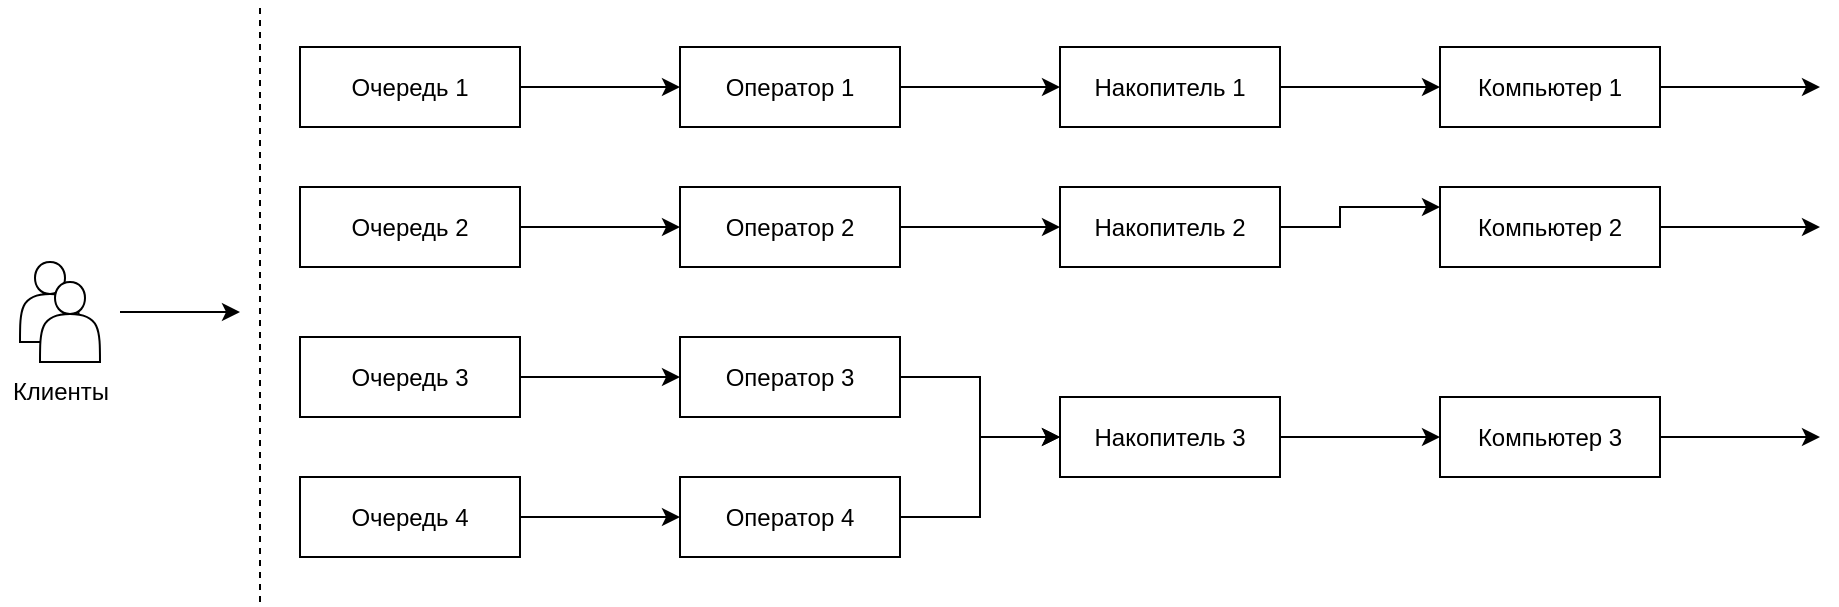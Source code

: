 <mxfile version="15.7.3" type="device" pages="2"><diagram id="roi0-QSfoDxZ3h58tADE" name="common"><mxGraphModel dx="920" dy="634" grid="1" gridSize="10" guides="1" tooltips="1" connect="1" arrows="1" fold="1" page="1" pageScale="1" pageWidth="827" pageHeight="1169" math="0" shadow="0"><root><mxCell id="0"/><mxCell id="1" parent="0"/><mxCell id="AkA1fVF3ASxgs85wlj2x-12" style="edgeStyle=orthogonalEdgeStyle;rounded=0;orthogonalLoop=1;jettySize=auto;html=1;entryX=0;entryY=0.5;entryDx=0;entryDy=0;" parent="1" source="AkA1fVF3ASxgs85wlj2x-4" target="AkA1fVF3ASxgs85wlj2x-8" edge="1"><mxGeometry relative="1" as="geometry"/></mxCell><mxCell id="AkA1fVF3ASxgs85wlj2x-4" value="Оператор 3" style="rounded=0;whiteSpace=wrap;html=1;" parent="1" vertex="1"><mxGeometry x="350" y="187.5" width="110" height="40" as="geometry"/></mxCell><mxCell id="AkA1fVF3ASxgs85wlj2x-13" style="edgeStyle=orthogonalEdgeStyle;rounded=0;orthogonalLoop=1;jettySize=auto;html=1;" parent="1" source="AkA1fVF3ASxgs85wlj2x-5" edge="1"><mxGeometry relative="1" as="geometry"><mxPoint x="540" y="237.5" as="targetPoint"/><Array as="points"><mxPoint x="500" y="277.5"/><mxPoint x="500" y="237.5"/></Array></mxGeometry></mxCell><mxCell id="AkA1fVF3ASxgs85wlj2x-5" value="Оператор 4" style="rounded=0;whiteSpace=wrap;html=1;" parent="1" vertex="1"><mxGeometry x="350" y="257.5" width="110" height="40" as="geometry"/></mxCell><mxCell id="AkA1fVF3ASxgs85wlj2x-14" style="edgeStyle=orthogonalEdgeStyle;rounded=0;orthogonalLoop=1;jettySize=auto;html=1;entryX=0;entryY=0.5;entryDx=0;entryDy=0;" parent="1" source="AkA1fVF3ASxgs85wlj2x-6" target="AkA1fVF3ASxgs85wlj2x-9" edge="1"><mxGeometry relative="1" as="geometry"/></mxCell><mxCell id="AkA1fVF3ASxgs85wlj2x-6" value="Оператор 1" style="rounded=0;whiteSpace=wrap;html=1;" parent="1" vertex="1"><mxGeometry x="350" y="42.5" width="110" height="40" as="geometry"/></mxCell><mxCell id="AkA1fVF3ASxgs85wlj2x-7" value="" style="endArrow=none;dashed=1;html=1;rounded=0;" parent="1" edge="1"><mxGeometry width="50" height="50" relative="1" as="geometry"><mxPoint x="140" y="320" as="sourcePoint"/><mxPoint x="140" y="20" as="targetPoint"/></mxGeometry></mxCell><mxCell id="AkA1fVF3ASxgs85wlj2x-16" style="edgeStyle=orthogonalEdgeStyle;rounded=0;orthogonalLoop=1;jettySize=auto;html=1;entryX=0;entryY=0.5;entryDx=0;entryDy=0;" parent="1" source="AkA1fVF3ASxgs85wlj2x-8" target="AkA1fVF3ASxgs85wlj2x-10" edge="1"><mxGeometry relative="1" as="geometry"/></mxCell><mxCell id="AkA1fVF3ASxgs85wlj2x-8" value="Накопитель 3" style="rounded=0;whiteSpace=wrap;html=1;" parent="1" vertex="1"><mxGeometry x="540" y="217.5" width="110" height="40" as="geometry"/></mxCell><mxCell id="AkA1fVF3ASxgs85wlj2x-15" style="edgeStyle=orthogonalEdgeStyle;rounded=0;orthogonalLoop=1;jettySize=auto;html=1;entryX=0;entryY=0.5;entryDx=0;entryDy=0;" parent="1" source="AkA1fVF3ASxgs85wlj2x-9" target="AkA1fVF3ASxgs85wlj2x-11" edge="1"><mxGeometry relative="1" as="geometry"/></mxCell><mxCell id="AkA1fVF3ASxgs85wlj2x-9" value="Накопитель 1" style="rounded=0;whiteSpace=wrap;html=1;" parent="1" vertex="1"><mxGeometry x="540" y="42.5" width="110" height="40" as="geometry"/></mxCell><mxCell id="AkA1fVF3ASxgs85wlj2x-10" value="Компьютер 3" style="rounded=0;whiteSpace=wrap;html=1;" parent="1" vertex="1"><mxGeometry x="730" y="217.5" width="110" height="40" as="geometry"/></mxCell><mxCell id="AkA1fVF3ASxgs85wlj2x-11" value="Компьютер 1" style="rounded=0;whiteSpace=wrap;html=1;" parent="1" vertex="1"><mxGeometry x="730" y="42.5" width="110" height="40" as="geometry"/></mxCell><mxCell id="AkA1fVF3ASxgs85wlj2x-17" value="" style="endArrow=classic;html=1;rounded=0;exitX=1;exitY=0.5;exitDx=0;exitDy=0;" parent="1" source="AkA1fVF3ASxgs85wlj2x-11" edge="1"><mxGeometry width="50" height="50" relative="1" as="geometry"><mxPoint x="550" y="122.5" as="sourcePoint"/><mxPoint x="920" y="62.5" as="targetPoint"/></mxGeometry></mxCell><mxCell id="AkA1fVF3ASxgs85wlj2x-18" value="" style="endArrow=classic;html=1;rounded=0;exitX=1;exitY=0.5;exitDx=0;exitDy=0;" parent="1" source="AkA1fVF3ASxgs85wlj2x-10" edge="1"><mxGeometry width="50" height="50" relative="1" as="geometry"><mxPoint x="850" y="357.5" as="sourcePoint"/><mxPoint x="920" y="237.5" as="targetPoint"/></mxGeometry></mxCell><mxCell id="AkA1fVF3ASxgs85wlj2x-19" value="" style="endArrow=classic;html=1;rounded=0;" parent="1" edge="1"><mxGeometry width="50" height="50" relative="1" as="geometry"><mxPoint x="70" y="175" as="sourcePoint"/><mxPoint x="130" y="175" as="targetPoint"/></mxGeometry></mxCell><mxCell id="w3axPa4c6RdmOMYznFjD-1" value="" style="shape=actor;whiteSpace=wrap;html=1;" parent="1" vertex="1"><mxGeometry x="20" y="150" width="30" height="40" as="geometry"/></mxCell><mxCell id="w3axPa4c6RdmOMYznFjD-2" value="" style="shape=actor;whiteSpace=wrap;html=1;" parent="1" vertex="1"><mxGeometry x="30" y="160" width="30" height="40" as="geometry"/></mxCell><mxCell id="w3axPa4c6RdmOMYznFjD-3" value="Клиенты" style="text;html=1;align=center;verticalAlign=middle;resizable=0;points=[];autosize=1;strokeColor=none;fillColor=none;" parent="1" vertex="1"><mxGeometry x="10" y="205" width="60" height="20" as="geometry"/></mxCell><mxCell id="Y32yXW5F8r2QA7eOH8Gm-1" style="edgeStyle=orthogonalEdgeStyle;rounded=0;orthogonalLoop=1;jettySize=auto;html=1;entryX=0;entryY=0.5;entryDx=0;entryDy=0;" parent="1" source="Y32yXW5F8r2QA7eOH8Gm-2" target="Y32yXW5F8r2QA7eOH8Gm-4" edge="1"><mxGeometry relative="1" as="geometry"/></mxCell><mxCell id="Y32yXW5F8r2QA7eOH8Gm-2" value="Оператор 2" style="rounded=0;whiteSpace=wrap;html=1;" parent="1" vertex="1"><mxGeometry x="350" y="112.5" width="110" height="40" as="geometry"/></mxCell><mxCell id="Y32yXW5F8r2QA7eOH8Gm-3" style="edgeStyle=orthogonalEdgeStyle;rounded=0;orthogonalLoop=1;jettySize=auto;html=1;entryX=0;entryY=0.25;entryDx=0;entryDy=0;" parent="1" source="Y32yXW5F8r2QA7eOH8Gm-4" target="Y32yXW5F8r2QA7eOH8Gm-5" edge="1"><mxGeometry relative="1" as="geometry"><Array as="points"><mxPoint x="680" y="132"/><mxPoint x="680" y="122"/></Array></mxGeometry></mxCell><mxCell id="Y32yXW5F8r2QA7eOH8Gm-4" value="Накопитель 2" style="rounded=0;whiteSpace=wrap;html=1;" parent="1" vertex="1"><mxGeometry x="540" y="112.5" width="110" height="40" as="geometry"/></mxCell><mxCell id="Y32yXW5F8r2QA7eOH8Gm-5" value="Компьютер 2" style="rounded=0;whiteSpace=wrap;html=1;" parent="1" vertex="1"><mxGeometry x="730" y="112.5" width="110" height="40" as="geometry"/></mxCell><mxCell id="Y32yXW5F8r2QA7eOH8Gm-6" value="" style="endArrow=classic;html=1;rounded=0;exitX=1;exitY=0.5;exitDx=0;exitDy=0;" parent="1" source="Y32yXW5F8r2QA7eOH8Gm-5" edge="1"><mxGeometry width="50" height="50" relative="1" as="geometry"><mxPoint x="550" y="192.5" as="sourcePoint"/><mxPoint x="920" y="132.5" as="targetPoint"/></mxGeometry></mxCell><mxCell id="Y32yXW5F8r2QA7eOH8Gm-7" style="edgeStyle=orthogonalEdgeStyle;rounded=0;orthogonalLoop=1;jettySize=auto;html=1;entryX=0;entryY=0.5;entryDx=0;entryDy=0;" parent="1" source="Y32yXW5F8r2QA7eOH8Gm-8" edge="1"><mxGeometry relative="1" as="geometry"><mxPoint x="350" y="207.5" as="targetPoint"/></mxGeometry></mxCell><mxCell id="Y32yXW5F8r2QA7eOH8Gm-8" value="Очередь 3" style="rounded=0;whiteSpace=wrap;html=1;" parent="1" vertex="1"><mxGeometry x="160" y="187.5" width="110" height="40" as="geometry"/></mxCell><mxCell id="Y32yXW5F8r2QA7eOH8Gm-10" style="edgeStyle=orthogonalEdgeStyle;rounded=0;orthogonalLoop=1;jettySize=auto;html=1;entryX=0;entryY=0.5;entryDx=0;entryDy=0;" parent="1" source="Y32yXW5F8r2QA7eOH8Gm-11" edge="1"><mxGeometry relative="1" as="geometry"><mxPoint x="350" y="277.5" as="targetPoint"/></mxGeometry></mxCell><mxCell id="Y32yXW5F8r2QA7eOH8Gm-11" value="Очередь 4" style="rounded=0;whiteSpace=wrap;html=1;" parent="1" vertex="1"><mxGeometry x="160" y="257.5" width="110" height="40" as="geometry"/></mxCell><mxCell id="Y32yXW5F8r2QA7eOH8Gm-12" style="edgeStyle=orthogonalEdgeStyle;rounded=0;orthogonalLoop=1;jettySize=auto;html=1;entryX=0;entryY=0.5;entryDx=0;entryDy=0;" parent="1" source="Y32yXW5F8r2QA7eOH8Gm-13" edge="1"><mxGeometry relative="1" as="geometry"><mxPoint x="350" y="62.5" as="targetPoint"/></mxGeometry></mxCell><mxCell id="Y32yXW5F8r2QA7eOH8Gm-13" value="Очередь 1" style="rounded=0;whiteSpace=wrap;html=1;" parent="1" vertex="1"><mxGeometry x="160" y="42.5" width="110" height="40" as="geometry"/></mxCell><mxCell id="Y32yXW5F8r2QA7eOH8Gm-14" style="edgeStyle=orthogonalEdgeStyle;rounded=0;orthogonalLoop=1;jettySize=auto;html=1;entryX=0;entryY=0.5;entryDx=0;entryDy=0;" parent="1" source="Y32yXW5F8r2QA7eOH8Gm-15" edge="1"><mxGeometry relative="1" as="geometry"><mxPoint x="350" y="132.5" as="targetPoint"/></mxGeometry></mxCell><mxCell id="Y32yXW5F8r2QA7eOH8Gm-15" value="Очередь 2" style="rounded=0;whiteSpace=wrap;html=1;" parent="1" vertex="1"><mxGeometry x="160" y="112.5" width="110" height="40" as="geometry"/></mxCell></root></mxGraphModel></diagram><diagram id="iSHLHeB7jbA-DYLsTHOE" name="smo"><mxGraphModel dx="1303" dy="898" grid="1" gridSize="10" guides="1" tooltips="1" connect="1" arrows="1" fold="1" page="1" pageScale="1" pageWidth="827" pageHeight="1169" math="0" shadow="0"><root><mxCell id="0"/><mxCell id="1" parent="0"/><mxCell id="mZBq5qUPbQpuCmpfxpBB-9" style="edgeStyle=orthogonalEdgeStyle;rounded=0;orthogonalLoop=1;jettySize=auto;html=1;fontSize=18;entryX=0;entryY=0.5;entryDx=0;entryDy=0;" parent="1" source="mZBq5qUPbQpuCmpfxpBB-1" target="_uYJf0MnCbvCtN9-NRFT-10" edge="1"><mxGeometry relative="1" as="geometry"><mxPoint x="280" y="185" as="targetPoint"/><Array as="points"><mxPoint x="120" y="240"/><mxPoint x="120" y="190"/></Array></mxGeometry></mxCell><mxCell id="mZBq5qUPbQpuCmpfxpBB-13" style="edgeStyle=orthogonalEdgeStyle;rounded=0;orthogonalLoop=1;jettySize=auto;html=1;fontSize=18;entryX=0;entryY=0.5;entryDx=0;entryDy=0;exitX=1;exitY=0.5;exitDx=0;exitDy=0;" parent="1" source="mZBq5qUPbQpuCmpfxpBB-1" target="_uYJf0MnCbvCtN9-NRFT-1" edge="1"><mxGeometry relative="1" as="geometry"><mxPoint x="280" y="285" as="targetPoint"/><Array as="points"><mxPoint x="120" y="240"/><mxPoint x="120" y="285"/></Array></mxGeometry></mxCell><mxCell id="mZBq5qUPbQpuCmpfxpBB-1" value="" style="triangle;whiteSpace=wrap;html=1;" parent="1" vertex="1"><mxGeometry x="40" y="215" width="37.5" height="50" as="geometry"/></mxCell><mxCell id="_uYJf0MnCbvCtN9-NRFT-28" style="edgeStyle=orthogonalEdgeStyle;rounded=0;orthogonalLoop=1;jettySize=auto;html=1;entryX=0;entryY=0.5;entryDx=0;entryDy=0;exitX=1;exitY=0.5;exitDx=0;exitDy=0;" parent="1" source="mZBq5qUPbQpuCmpfxpBB-1" target="_uYJf0MnCbvCtN9-NRFT-19" edge="1"><mxGeometry relative="1" as="geometry"><mxPoint x="80" y="185" as="sourcePoint"/><Array as="points"><mxPoint x="120" y="240"/><mxPoint x="120" y="90"/></Array></mxGeometry></mxCell><mxCell id="_uYJf0MnCbvCtN9-NRFT-51" style="edgeStyle=orthogonalEdgeStyle;rounded=0;orthogonalLoop=1;jettySize=auto;html=1;entryX=0;entryY=0.5;entryDx=0;entryDy=0;exitX=1;exitY=0.5;exitDx=0;exitDy=0;" parent="1" source="mZBq5qUPbQpuCmpfxpBB-1" target="_uYJf0MnCbvCtN9-NRFT-42" edge="1"><mxGeometry relative="1" as="geometry"><mxPoint x="80" y="185" as="sourcePoint"/><Array as="points"><mxPoint x="120" y="240"/><mxPoint x="120" y="385"/></Array></mxGeometry></mxCell><mxCell id="mZBq5qUPbQpuCmpfxpBB-2" value="&lt;font style=&quot;font-size: 18px;&quot;&gt;Г&lt;/font&gt;" style="text;html=1;align=center;verticalAlign=middle;resizable=0;points=[];autosize=1;strokeColor=none;fillColor=none;" parent="1" vertex="1"><mxGeometry x="40" y="220" width="30" height="40" as="geometry"/></mxCell><mxCell id="mZBq5qUPbQpuCmpfxpBB-7" value="К1" style="ellipse;whiteSpace=wrap;html=1;aspect=fixed;fontSize=18;" parent="1" vertex="1"><mxGeometry x="400" y="65" width="50" height="50" as="geometry"/></mxCell><mxCell id="mZBq5qUPbQpuCmpfxpBB-8" value="К2" style="ellipse;whiteSpace=wrap;html=1;aspect=fixed;fontSize=18;" parent="1" vertex="1"><mxGeometry x="400" y="165" width="50" height="50" as="geometry"/></mxCell><mxCell id="mZBq5qUPbQpuCmpfxpBB-42" style="edgeStyle=orthogonalEdgeStyle;rounded=0;orthogonalLoop=1;jettySize=auto;html=1;entryX=0;entryY=0.5;entryDx=0;entryDy=0;fontSize=18;" parent="1" target="mZBq5qUPbQpuCmpfxpBB-31" edge="1"><mxGeometry relative="1" as="geometry"><mxPoint x="450" y="90" as="sourcePoint"/></mxGeometry></mxCell><mxCell id="mZBq5qUPbQpuCmpfxpBB-14" value="К3" style="ellipse;whiteSpace=wrap;html=1;aspect=fixed;fontSize=18;" parent="1" vertex="1"><mxGeometry x="400" y="260" width="50" height="50" as="geometry"/></mxCell><mxCell id="mZBq5qUPbQpuCmpfxpBB-31" value="" style="whiteSpace=wrap;html=1;aspect=fixed;fontSize=18;" parent="1" vertex="1"><mxGeometry x="560" y="75" width="30" height="30" as="geometry"/></mxCell><mxCell id="mZBq5qUPbQpuCmpfxpBB-32" value="" style="whiteSpace=wrap;html=1;aspect=fixed;fontSize=18;" parent="1" vertex="1"><mxGeometry x="590" y="75" width="30" height="30" as="geometry"/></mxCell><mxCell id="mZBq5qUPbQpuCmpfxpBB-33" value="" style="whiteSpace=wrap;html=1;aspect=fixed;fontSize=18;" parent="1" vertex="1"><mxGeometry x="620" y="75" width="30" height="30" as="geometry"/></mxCell><mxCell id="mZBq5qUPbQpuCmpfxpBB-34" value="" style="whiteSpace=wrap;html=1;aspect=fixed;fontSize=18;" parent="1" vertex="1"><mxGeometry x="650" y="75" width="30" height="30" as="geometry"/></mxCell><mxCell id="mZBq5qUPbQpuCmpfxpBB-35" style="edgeStyle=orthogonalEdgeStyle;rounded=0;orthogonalLoop=1;jettySize=auto;html=1;entryX=0;entryY=0.5;entryDx=0;entryDy=0;fontSize=18;" parent="1" source="mZBq5qUPbQpuCmpfxpBB-36" target="mZBq5qUPbQpuCmpfxpBB-40" edge="1"><mxGeometry relative="1" as="geometry"/></mxCell><mxCell id="mZBq5qUPbQpuCmpfxpBB-36" value="" style="whiteSpace=wrap;html=1;aspect=fixed;fontSize=18;" parent="1" vertex="1"><mxGeometry x="680" y="75" width="30" height="30" as="geometry"/></mxCell><mxCell id="mZBq5qUPbQpuCmpfxpBB-37" value="" style="endArrow=none;html=1;rounded=0;fontSize=18;entryX=0;entryY=1;entryDx=0;entryDy=0;" parent="1" target="mZBq5qUPbQpuCmpfxpBB-31" edge="1"><mxGeometry width="50" height="50" relative="1" as="geometry"><mxPoint x="530" y="105" as="sourcePoint"/><mxPoint x="550" y="75" as="targetPoint"/></mxGeometry></mxCell><mxCell id="mZBq5qUPbQpuCmpfxpBB-38" value="" style="endArrow=none;html=1;rounded=0;fontSize=18;entryX=0;entryY=0;entryDx=0;entryDy=0;" parent="1" target="mZBq5qUPbQpuCmpfxpBB-31" edge="1"><mxGeometry width="50" height="50" relative="1" as="geometry"><mxPoint x="530" y="75" as="sourcePoint"/><mxPoint x="550" y="75" as="targetPoint"/></mxGeometry></mxCell><mxCell id="mZBq5qUPbQpuCmpfxpBB-39" value="H5" style="text;html=1;align=center;verticalAlign=middle;resizable=0;points=[];autosize=1;strokeColor=none;fillColor=none;fontSize=18;" parent="1" vertex="1"><mxGeometry x="605" y="40" width="40" height="30" as="geometry"/></mxCell><mxCell id="mZBq5qUPbQpuCmpfxpBB-40" value="К5" style="ellipse;whiteSpace=wrap;html=1;aspect=fixed;fontSize=18;" parent="1" vertex="1"><mxGeometry x="790" y="65" width="50" height="50" as="geometry"/></mxCell><mxCell id="mZBq5qUPbQpuCmpfxpBB-41" value="" style="endArrow=classic;html=1;rounded=0;fontSize=18;exitX=1;exitY=0.5;exitDx=0;exitDy=0;" parent="1" source="mZBq5qUPbQpuCmpfxpBB-40" edge="1"><mxGeometry width="50" height="50" relative="1" as="geometry"><mxPoint x="640" y="85" as="sourcePoint"/><mxPoint x="920" y="90" as="targetPoint"/></mxGeometry></mxCell><mxCell id="_uYJf0MnCbvCtN9-NRFT-1" value="" style="whiteSpace=wrap;html=1;aspect=fixed;fontSize=18;" parent="1" vertex="1"><mxGeometry x="170" y="270" width="30" height="30" as="geometry"/></mxCell><mxCell id="_uYJf0MnCbvCtN9-NRFT-2" value="" style="whiteSpace=wrap;html=1;aspect=fixed;fontSize=18;" parent="1" vertex="1"><mxGeometry x="200" y="270" width="30" height="30" as="geometry"/></mxCell><mxCell id="_uYJf0MnCbvCtN9-NRFT-3" value="" style="whiteSpace=wrap;html=1;aspect=fixed;fontSize=18;" parent="1" vertex="1"><mxGeometry x="230" y="270" width="30" height="30" as="geometry"/></mxCell><mxCell id="_uYJf0MnCbvCtN9-NRFT-4" value="" style="whiteSpace=wrap;html=1;aspect=fixed;fontSize=18;" parent="1" vertex="1"><mxGeometry x="260" y="270" width="30" height="30" as="geometry"/></mxCell><mxCell id="_uYJf0MnCbvCtN9-NRFT-5" style="edgeStyle=orthogonalEdgeStyle;rounded=0;orthogonalLoop=1;jettySize=auto;html=1;entryX=0;entryY=0.5;entryDx=0;entryDy=0;fontSize=18;" parent="1" source="_uYJf0MnCbvCtN9-NRFT-6" edge="1"><mxGeometry relative="1" as="geometry"><mxPoint x="400" y="285" as="targetPoint"/></mxGeometry></mxCell><mxCell id="_uYJf0MnCbvCtN9-NRFT-6" value="" style="whiteSpace=wrap;html=1;aspect=fixed;fontSize=18;" parent="1" vertex="1"><mxGeometry x="290" y="270" width="30" height="30" as="geometry"/></mxCell><mxCell id="_uYJf0MnCbvCtN9-NRFT-7" value="" style="endArrow=none;html=1;rounded=0;fontSize=18;entryX=0;entryY=1;entryDx=0;entryDy=0;" parent="1" target="_uYJf0MnCbvCtN9-NRFT-1" edge="1"><mxGeometry width="50" height="50" relative="1" as="geometry"><mxPoint x="140" y="300" as="sourcePoint"/><mxPoint x="160" y="270" as="targetPoint"/></mxGeometry></mxCell><mxCell id="_uYJf0MnCbvCtN9-NRFT-8" value="" style="endArrow=none;html=1;rounded=0;fontSize=18;entryX=0;entryY=0;entryDx=0;entryDy=0;" parent="1" target="_uYJf0MnCbvCtN9-NRFT-1" edge="1"><mxGeometry width="50" height="50" relative="1" as="geometry"><mxPoint x="140" y="270" as="sourcePoint"/><mxPoint x="160" y="270" as="targetPoint"/></mxGeometry></mxCell><mxCell id="_uYJf0MnCbvCtN9-NRFT-9" value="H3" style="text;html=1;align=center;verticalAlign=middle;resizable=0;points=[];autosize=1;strokeColor=none;fillColor=none;fontSize=18;" parent="1" vertex="1"><mxGeometry x="215" y="235" width="40" height="30" as="geometry"/></mxCell><mxCell id="_uYJf0MnCbvCtN9-NRFT-10" value="" style="whiteSpace=wrap;html=1;aspect=fixed;fontSize=18;" parent="1" vertex="1"><mxGeometry x="170" y="175" width="30" height="30" as="geometry"/></mxCell><mxCell id="_uYJf0MnCbvCtN9-NRFT-11" value="" style="whiteSpace=wrap;html=1;aspect=fixed;fontSize=18;" parent="1" vertex="1"><mxGeometry x="200" y="175" width="30" height="30" as="geometry"/></mxCell><mxCell id="_uYJf0MnCbvCtN9-NRFT-12" value="" style="whiteSpace=wrap;html=1;aspect=fixed;fontSize=18;" parent="1" vertex="1"><mxGeometry x="230" y="175" width="30" height="30" as="geometry"/></mxCell><mxCell id="_uYJf0MnCbvCtN9-NRFT-13" value="" style="whiteSpace=wrap;html=1;aspect=fixed;fontSize=18;" parent="1" vertex="1"><mxGeometry x="260" y="175" width="30" height="30" as="geometry"/></mxCell><mxCell id="_uYJf0MnCbvCtN9-NRFT-14" style="edgeStyle=orthogonalEdgeStyle;rounded=0;orthogonalLoop=1;jettySize=auto;html=1;entryX=0;entryY=0.5;entryDx=0;entryDy=0;fontSize=18;" parent="1" source="_uYJf0MnCbvCtN9-NRFT-15" edge="1"><mxGeometry relative="1" as="geometry"><mxPoint x="400" y="190" as="targetPoint"/></mxGeometry></mxCell><mxCell id="_uYJf0MnCbvCtN9-NRFT-15" value="" style="whiteSpace=wrap;html=1;aspect=fixed;fontSize=18;" parent="1" vertex="1"><mxGeometry x="290" y="175" width="30" height="30" as="geometry"/></mxCell><mxCell id="_uYJf0MnCbvCtN9-NRFT-16" value="" style="endArrow=none;html=1;rounded=0;fontSize=18;entryX=0;entryY=1;entryDx=0;entryDy=0;" parent="1" target="_uYJf0MnCbvCtN9-NRFT-10" edge="1"><mxGeometry width="50" height="50" relative="1" as="geometry"><mxPoint x="140" y="205" as="sourcePoint"/><mxPoint x="160" y="175" as="targetPoint"/></mxGeometry></mxCell><mxCell id="_uYJf0MnCbvCtN9-NRFT-17" value="" style="endArrow=none;html=1;rounded=0;fontSize=18;entryX=0;entryY=0;entryDx=0;entryDy=0;" parent="1" target="_uYJf0MnCbvCtN9-NRFT-10" edge="1"><mxGeometry width="50" height="50" relative="1" as="geometry"><mxPoint x="140" y="175" as="sourcePoint"/><mxPoint x="160" y="175" as="targetPoint"/></mxGeometry></mxCell><mxCell id="_uYJf0MnCbvCtN9-NRFT-18" value="H2" style="text;html=1;align=center;verticalAlign=middle;resizable=0;points=[];autosize=1;strokeColor=none;fillColor=none;fontSize=18;" parent="1" vertex="1"><mxGeometry x="210" y="135" width="50" height="40" as="geometry"/></mxCell><mxCell id="_uYJf0MnCbvCtN9-NRFT-19" value="" style="whiteSpace=wrap;html=1;aspect=fixed;fontSize=18;" parent="1" vertex="1"><mxGeometry x="170" y="75" width="30" height="30" as="geometry"/></mxCell><mxCell id="_uYJf0MnCbvCtN9-NRFT-20" value="" style="whiteSpace=wrap;html=1;aspect=fixed;fontSize=18;" parent="1" vertex="1"><mxGeometry x="200" y="75" width="30" height="30" as="geometry"/></mxCell><mxCell id="_uYJf0MnCbvCtN9-NRFT-21" value="" style="whiteSpace=wrap;html=1;aspect=fixed;fontSize=18;" parent="1" vertex="1"><mxGeometry x="230" y="75" width="30" height="30" as="geometry"/></mxCell><mxCell id="_uYJf0MnCbvCtN9-NRFT-22" value="" style="whiteSpace=wrap;html=1;aspect=fixed;fontSize=18;" parent="1" vertex="1"><mxGeometry x="260" y="75" width="30" height="30" as="geometry"/></mxCell><mxCell id="_uYJf0MnCbvCtN9-NRFT-23" style="edgeStyle=orthogonalEdgeStyle;rounded=0;orthogonalLoop=1;jettySize=auto;html=1;entryX=0;entryY=0.5;entryDx=0;entryDy=0;fontSize=18;" parent="1" source="_uYJf0MnCbvCtN9-NRFT-24" edge="1"><mxGeometry relative="1" as="geometry"><mxPoint x="400" y="90" as="targetPoint"/></mxGeometry></mxCell><mxCell id="_uYJf0MnCbvCtN9-NRFT-24" value="" style="whiteSpace=wrap;html=1;aspect=fixed;fontSize=18;" parent="1" vertex="1"><mxGeometry x="290" y="75" width="30" height="30" as="geometry"/></mxCell><mxCell id="_uYJf0MnCbvCtN9-NRFT-25" value="" style="endArrow=none;html=1;rounded=0;fontSize=18;entryX=0;entryY=1;entryDx=0;entryDy=0;" parent="1" target="_uYJf0MnCbvCtN9-NRFT-19" edge="1"><mxGeometry width="50" height="50" relative="1" as="geometry"><mxPoint x="140" y="105" as="sourcePoint"/><mxPoint x="160" y="75" as="targetPoint"/></mxGeometry></mxCell><mxCell id="_uYJf0MnCbvCtN9-NRFT-26" value="" style="endArrow=none;html=1;rounded=0;fontSize=18;entryX=0;entryY=0;entryDx=0;entryDy=0;" parent="1" target="_uYJf0MnCbvCtN9-NRFT-19" edge="1"><mxGeometry width="50" height="50" relative="1" as="geometry"><mxPoint x="140" y="75" as="sourcePoint"/><mxPoint x="160" y="75" as="targetPoint"/></mxGeometry></mxCell><mxCell id="_uYJf0MnCbvCtN9-NRFT-27" value="H1" style="text;html=1;align=center;verticalAlign=middle;resizable=0;points=[];autosize=1;strokeColor=none;fillColor=none;fontSize=18;" parent="1" vertex="1"><mxGeometry x="215" y="40" width="40" height="30" as="geometry"/></mxCell><mxCell id="_uYJf0MnCbvCtN9-NRFT-29" style="edgeStyle=orthogonalEdgeStyle;rounded=0;orthogonalLoop=1;jettySize=auto;html=1;entryX=0;entryY=0.5;entryDx=0;entryDy=0;fontSize=18;" parent="1" target="_uYJf0MnCbvCtN9-NRFT-31" edge="1"><mxGeometry relative="1" as="geometry"><mxPoint x="450" y="190" as="sourcePoint"/></mxGeometry></mxCell><mxCell id="_uYJf0MnCbvCtN9-NRFT-30" value="К4" style="ellipse;whiteSpace=wrap;html=1;aspect=fixed;fontSize=18;" parent="1" vertex="1"><mxGeometry x="400" y="360" width="50" height="50" as="geometry"/></mxCell><mxCell id="_uYJf0MnCbvCtN9-NRFT-31" value="" style="whiteSpace=wrap;html=1;aspect=fixed;fontSize=18;" parent="1" vertex="1"><mxGeometry x="560" y="175" width="30" height="30" as="geometry"/></mxCell><mxCell id="_uYJf0MnCbvCtN9-NRFT-32" value="" style="whiteSpace=wrap;html=1;aspect=fixed;fontSize=18;" parent="1" vertex="1"><mxGeometry x="590" y="175" width="30" height="30" as="geometry"/></mxCell><mxCell id="_uYJf0MnCbvCtN9-NRFT-33" value="" style="whiteSpace=wrap;html=1;aspect=fixed;fontSize=18;" parent="1" vertex="1"><mxGeometry x="620" y="175" width="30" height="30" as="geometry"/></mxCell><mxCell id="_uYJf0MnCbvCtN9-NRFT-34" value="" style="whiteSpace=wrap;html=1;aspect=fixed;fontSize=18;" parent="1" vertex="1"><mxGeometry x="650" y="175" width="30" height="30" as="geometry"/></mxCell><mxCell id="_uYJf0MnCbvCtN9-NRFT-35" style="edgeStyle=orthogonalEdgeStyle;rounded=0;orthogonalLoop=1;jettySize=auto;html=1;entryX=0;entryY=0.5;entryDx=0;entryDy=0;fontSize=18;" parent="1" source="_uYJf0MnCbvCtN9-NRFT-36" target="_uYJf0MnCbvCtN9-NRFT-40" edge="1"><mxGeometry relative="1" as="geometry"/></mxCell><mxCell id="_uYJf0MnCbvCtN9-NRFT-36" value="" style="whiteSpace=wrap;html=1;aspect=fixed;fontSize=18;" parent="1" vertex="1"><mxGeometry x="680" y="175" width="30" height="30" as="geometry"/></mxCell><mxCell id="_uYJf0MnCbvCtN9-NRFT-37" value="" style="endArrow=none;html=1;rounded=0;fontSize=18;entryX=0;entryY=1;entryDx=0;entryDy=0;" parent="1" target="_uYJf0MnCbvCtN9-NRFT-31" edge="1"><mxGeometry width="50" height="50" relative="1" as="geometry"><mxPoint x="530" y="205" as="sourcePoint"/><mxPoint x="550" y="175" as="targetPoint"/></mxGeometry></mxCell><mxCell id="_uYJf0MnCbvCtN9-NRFT-38" value="" style="endArrow=none;html=1;rounded=0;fontSize=18;entryX=0;entryY=0;entryDx=0;entryDy=0;" parent="1" target="_uYJf0MnCbvCtN9-NRFT-31" edge="1"><mxGeometry width="50" height="50" relative="1" as="geometry"><mxPoint x="530" y="175" as="sourcePoint"/><mxPoint x="550" y="175" as="targetPoint"/></mxGeometry></mxCell><mxCell id="_uYJf0MnCbvCtN9-NRFT-39" value="H6" style="text;html=1;align=center;verticalAlign=middle;resizable=0;points=[];autosize=1;strokeColor=none;fillColor=none;fontSize=18;" parent="1" vertex="1"><mxGeometry x="605" y="140" width="40" height="30" as="geometry"/></mxCell><mxCell id="_uYJf0MnCbvCtN9-NRFT-40" value="К6" style="ellipse;whiteSpace=wrap;html=1;aspect=fixed;fontSize=18;" parent="1" vertex="1"><mxGeometry x="790" y="165" width="50" height="50" as="geometry"/></mxCell><mxCell id="_uYJf0MnCbvCtN9-NRFT-41" value="" style="endArrow=classic;html=1;rounded=0;fontSize=18;exitX=1;exitY=0.5;exitDx=0;exitDy=0;" parent="1" source="_uYJf0MnCbvCtN9-NRFT-40" edge="1"><mxGeometry width="50" height="50" relative="1" as="geometry"><mxPoint x="640" y="185" as="sourcePoint"/><mxPoint x="920" y="190" as="targetPoint"/></mxGeometry></mxCell><mxCell id="_uYJf0MnCbvCtN9-NRFT-42" value="" style="whiteSpace=wrap;html=1;aspect=fixed;fontSize=18;" parent="1" vertex="1"><mxGeometry x="170" y="370" width="30" height="30" as="geometry"/></mxCell><mxCell id="_uYJf0MnCbvCtN9-NRFT-43" value="" style="whiteSpace=wrap;html=1;aspect=fixed;fontSize=18;" parent="1" vertex="1"><mxGeometry x="200" y="370" width="30" height="30" as="geometry"/></mxCell><mxCell id="_uYJf0MnCbvCtN9-NRFT-44" value="" style="whiteSpace=wrap;html=1;aspect=fixed;fontSize=18;" parent="1" vertex="1"><mxGeometry x="230" y="370" width="30" height="30" as="geometry"/></mxCell><mxCell id="_uYJf0MnCbvCtN9-NRFT-45" value="" style="whiteSpace=wrap;html=1;aspect=fixed;fontSize=18;" parent="1" vertex="1"><mxGeometry x="260" y="370" width="30" height="30" as="geometry"/></mxCell><mxCell id="_uYJf0MnCbvCtN9-NRFT-46" style="edgeStyle=orthogonalEdgeStyle;rounded=0;orthogonalLoop=1;jettySize=auto;html=1;entryX=0;entryY=0.5;entryDx=0;entryDy=0;fontSize=18;" parent="1" source="_uYJf0MnCbvCtN9-NRFT-47" edge="1"><mxGeometry relative="1" as="geometry"><mxPoint x="400" y="385" as="targetPoint"/></mxGeometry></mxCell><mxCell id="_uYJf0MnCbvCtN9-NRFT-47" value="" style="whiteSpace=wrap;html=1;aspect=fixed;fontSize=18;" parent="1" vertex="1"><mxGeometry x="290" y="370" width="30" height="30" as="geometry"/></mxCell><mxCell id="_uYJf0MnCbvCtN9-NRFT-48" value="" style="endArrow=none;html=1;rounded=0;fontSize=18;entryX=0;entryY=1;entryDx=0;entryDy=0;" parent="1" target="_uYJf0MnCbvCtN9-NRFT-42" edge="1"><mxGeometry width="50" height="50" relative="1" as="geometry"><mxPoint x="140" y="400" as="sourcePoint"/><mxPoint x="160" y="370" as="targetPoint"/></mxGeometry></mxCell><mxCell id="_uYJf0MnCbvCtN9-NRFT-49" value="" style="endArrow=none;html=1;rounded=0;fontSize=18;entryX=0;entryY=0;entryDx=0;entryDy=0;" parent="1" target="_uYJf0MnCbvCtN9-NRFT-42" edge="1"><mxGeometry width="50" height="50" relative="1" as="geometry"><mxPoint x="140" y="370" as="sourcePoint"/><mxPoint x="160" y="370" as="targetPoint"/></mxGeometry></mxCell><mxCell id="_uYJf0MnCbvCtN9-NRFT-50" value="H4" style="text;html=1;align=center;verticalAlign=middle;resizable=0;points=[];autosize=1;strokeColor=none;fillColor=none;fontSize=18;" parent="1" vertex="1"><mxGeometry x="215" y="335" width="40" height="30" as="geometry"/></mxCell><mxCell id="DP0uUItCLRXQrCO0YN69-1" style="edgeStyle=orthogonalEdgeStyle;rounded=0;orthogonalLoop=1;jettySize=auto;html=1;entryX=0;entryY=0.5;entryDx=0;entryDy=0;fontSize=18;exitX=1;exitY=0.5;exitDx=0;exitDy=0;" edge="1" parent="1" target="DP0uUItCLRXQrCO0YN69-3" source="mZBq5qUPbQpuCmpfxpBB-14"><mxGeometry relative="1" as="geometry"><mxPoint x="450" y="290" as="sourcePoint"/></mxGeometry></mxCell><mxCell id="DP0uUItCLRXQrCO0YN69-2" style="edgeStyle=orthogonalEdgeStyle;rounded=0;orthogonalLoop=1;jettySize=auto;html=1;entryX=0;entryY=0.5;entryDx=0;entryDy=0;fontSize=18;exitX=1;exitY=0.5;exitDx=0;exitDy=0;" edge="1" parent="1" target="DP0uUItCLRXQrCO0YN69-3" source="_uYJf0MnCbvCtN9-NRFT-30"><mxGeometry relative="1" as="geometry"><mxPoint x="450" y="390" as="sourcePoint"/></mxGeometry></mxCell><mxCell id="DP0uUItCLRXQrCO0YN69-3" value="" style="whiteSpace=wrap;html=1;aspect=fixed;fontSize=18;" vertex="1" parent="1"><mxGeometry x="560" y="320" width="30" height="30" as="geometry"/></mxCell><mxCell id="DP0uUItCLRXQrCO0YN69-4" value="" style="whiteSpace=wrap;html=1;aspect=fixed;fontSize=18;" vertex="1" parent="1"><mxGeometry x="590" y="320" width="30" height="30" as="geometry"/></mxCell><mxCell id="DP0uUItCLRXQrCO0YN69-5" value="" style="whiteSpace=wrap;html=1;aspect=fixed;fontSize=18;" vertex="1" parent="1"><mxGeometry x="620" y="320" width="30" height="30" as="geometry"/></mxCell><mxCell id="DP0uUItCLRXQrCO0YN69-6" value="" style="whiteSpace=wrap;html=1;aspect=fixed;fontSize=18;" vertex="1" parent="1"><mxGeometry x="650" y="320" width="30" height="30" as="geometry"/></mxCell><mxCell id="DP0uUItCLRXQrCO0YN69-7" style="edgeStyle=orthogonalEdgeStyle;rounded=0;orthogonalLoop=1;jettySize=auto;html=1;entryX=0;entryY=0.5;entryDx=0;entryDy=0;fontSize=18;" edge="1" parent="1" source="DP0uUItCLRXQrCO0YN69-8" target="DP0uUItCLRXQrCO0YN69-12"><mxGeometry relative="1" as="geometry"/></mxCell><mxCell id="DP0uUItCLRXQrCO0YN69-8" value="" style="whiteSpace=wrap;html=1;aspect=fixed;fontSize=18;" vertex="1" parent="1"><mxGeometry x="680" y="320" width="30" height="30" as="geometry"/></mxCell><mxCell id="DP0uUItCLRXQrCO0YN69-9" value="" style="endArrow=none;html=1;rounded=0;fontSize=18;entryX=0;entryY=1;entryDx=0;entryDy=0;" edge="1" parent="1" target="DP0uUItCLRXQrCO0YN69-3"><mxGeometry width="50" height="50" relative="1" as="geometry"><mxPoint x="530" y="350" as="sourcePoint"/><mxPoint x="550" y="320" as="targetPoint"/></mxGeometry></mxCell><mxCell id="DP0uUItCLRXQrCO0YN69-10" value="" style="endArrow=none;html=1;rounded=0;fontSize=18;entryX=0;entryY=0;entryDx=0;entryDy=0;" edge="1" parent="1" target="DP0uUItCLRXQrCO0YN69-3"><mxGeometry width="50" height="50" relative="1" as="geometry"><mxPoint x="530" y="320" as="sourcePoint"/><mxPoint x="550" y="320" as="targetPoint"/></mxGeometry></mxCell><mxCell id="DP0uUItCLRXQrCO0YN69-11" value="H7" style="text;html=1;align=center;verticalAlign=middle;resizable=0;points=[];autosize=1;strokeColor=none;fillColor=none;fontSize=18;" vertex="1" parent="1"><mxGeometry x="605" y="290" width="40" height="30" as="geometry"/></mxCell><mxCell id="DP0uUItCLRXQrCO0YN69-12" value="К7" style="ellipse;whiteSpace=wrap;html=1;aspect=fixed;fontSize=18;" vertex="1" parent="1"><mxGeometry x="790" y="310" width="50" height="50" as="geometry"/></mxCell><mxCell id="DP0uUItCLRXQrCO0YN69-13" value="" style="endArrow=classic;html=1;rounded=0;fontSize=18;exitX=1;exitY=0.5;exitDx=0;exitDy=0;" edge="1" parent="1" source="DP0uUItCLRXQrCO0YN69-12"><mxGeometry width="50" height="50" relative="1" as="geometry"><mxPoint x="640" y="330" as="sourcePoint"/><mxPoint x="920" y="335" as="targetPoint"/></mxGeometry></mxCell></root></mxGraphModel></diagram></mxfile>